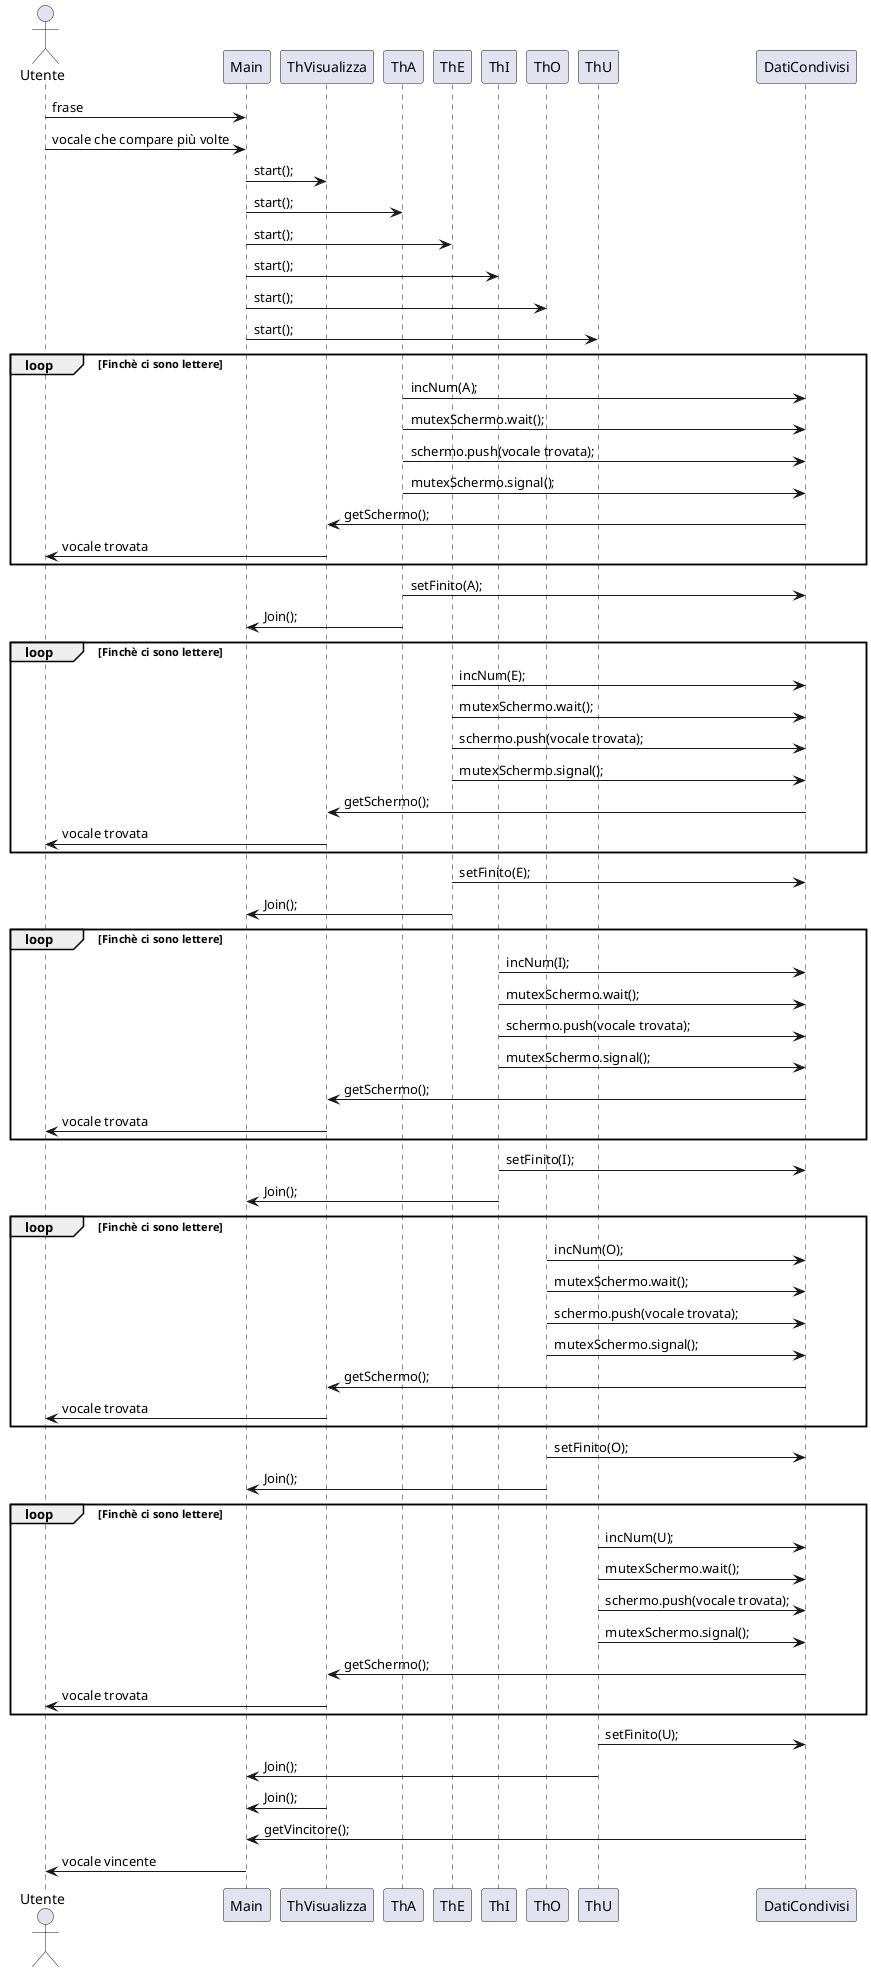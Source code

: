 @startuml vocali

actor Utente

Utente -> Main: frase
Utente -> Main: vocale che compare più volte

Main -> ThVisualizza: start();
Main -> ThA: start();
Main -> ThE: start();
Main -> ThI: start();
Main -> ThO: start();
Main -> ThU: start();

loop Finchè ci sono lettere
'ThA -> DatiCondivisi: mutexVocali.wait();
ThA -> DatiCondivisi: incNum(A);
'ThA -> DatiCondivisi: mutexVocali.signal();
ThA -> DatiCondivisi: mutexSchermo.wait();
ThA -> DatiCondivisi: schermo.push(vocale trovata);
ThA -> DatiCondivisi: mutexSchermo.signal();
ThVisualizza <- DatiCondivisi: getSchermo();
ThVisualizza -> Utente: vocale trovata
end
ThA -> DatiCondivisi: setFinito(A);
Main <- ThA: Join();

loop Finchè ci sono lettere
'ThE -> DatiCondivisi: mutexVocali.wait();
ThE -> DatiCondivisi: incNum(E);
'ThE -> DatiCondivisi: mutexVocali.signal();
ThE -> DatiCondivisi: mutexSchermo.wait();
ThE -> DatiCondivisi: schermo.push(vocale trovata);
ThE -> DatiCondivisi: mutexSchermo.signal();
ThVisualizza <- DatiCondivisi: getSchermo();
ThVisualizza -> Utente: vocale trovata
end
ThE -> DatiCondivisi: setFinito(E);
Main <- ThE: Join();

loop Finchè ci sono lettere
'ThI -> DatiCondivisi: mutexVocali.wait();
ThI -> DatiCondivisi: incNum(I);
'ThI -> DatiCondivisi: mutexVocali.signal();
ThI -> DatiCondivisi: mutexSchermo.wait();
ThI -> DatiCondivisi: schermo.push(vocale trovata);
ThI -> DatiCondivisi: mutexSchermo.signal();
ThVisualizza <- DatiCondivisi: getSchermo();
ThVisualizza -> Utente: vocale trovata
end
ThI -> DatiCondivisi: setFinito(I);
Main <- ThI: Join();

loop Finchè ci sono lettere
'ThO -> DatiCondivisi: mutexVocali.wait();
ThO -> DatiCondivisi: incNum(O);
'ThO -> DatiCondivisi: mutexVocali.signal();
ThO -> DatiCondivisi: mutexSchermo.wait();
ThO -> DatiCondivisi: schermo.push(vocale trovata);
ThO -> DatiCondivisi: mutexSchermo.signal();
ThVisualizza <- DatiCondivisi: getSchermo();
ThVisualizza -> Utente: vocale trovata
end
ThO -> DatiCondivisi: setFinito(O);
Main <- ThO: Join();

loop Finchè ci sono lettere
'ThU -> DatiCondivisi: mutexVocali.wait();
ThU -> DatiCondivisi: incNum(U);
'ThU -> DatiCondivisi: mutexVocali.signal();
ThU -> DatiCondivisi: mutexSchermo.wait();
ThU -> DatiCondivisi: schermo.push(vocale trovata);
ThU -> DatiCondivisi: mutexSchermo.signal();
ThVisualizza <- DatiCondivisi: getSchermo();
ThVisualizza -> Utente: vocale trovata
end
ThU -> DatiCondivisi: setFinito(U);
Main <- ThU: Join();


Main <- ThVisualizza: Join();

Main <- DatiCondivisi: getVincitore();
Utente <- Main: vocale vincente

@enduml